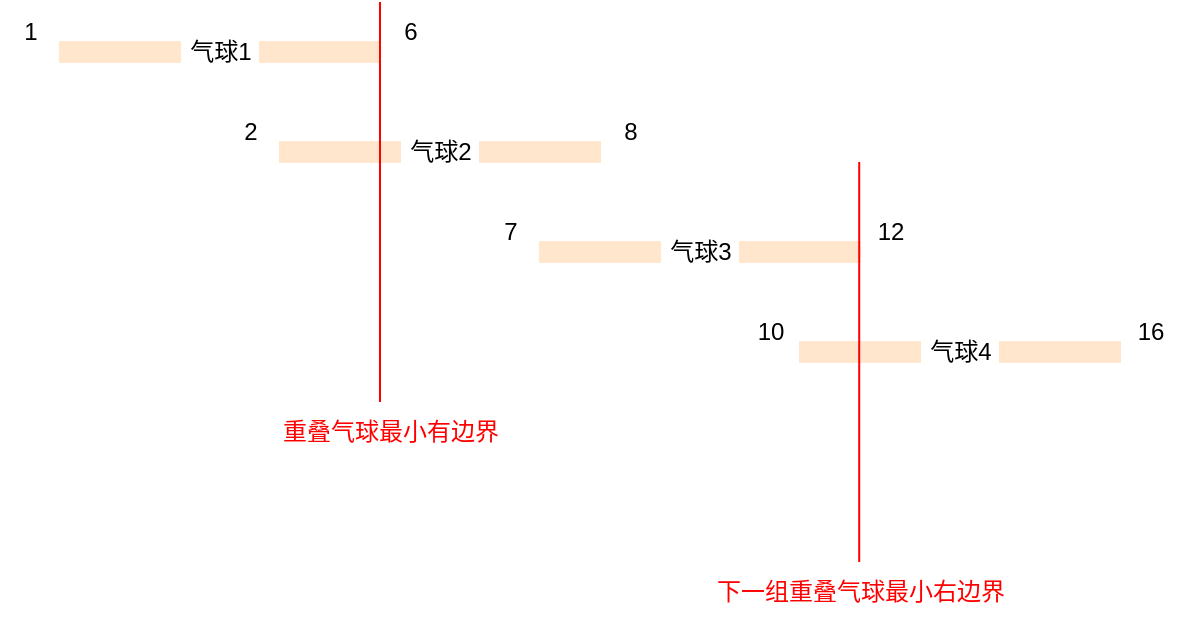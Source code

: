 <mxfile version="24.7.8">
  <diagram name="第 1 页" id="koRGf1SjUgFNw2wd3tNt">
    <mxGraphModel dx="763" dy="582" grid="1" gridSize="10" guides="1" tooltips="1" connect="1" arrows="1" fold="1" page="1" pageScale="1" pageWidth="827" pageHeight="1169" math="0" shadow="0">
      <root>
        <mxCell id="0" />
        <mxCell id="1" parent="0" />
        <mxCell id="wujexRSqnwPNc4iuARFo-5" value="" style="rounded=0;whiteSpace=wrap;html=1;fillColor=#FFE6CC;strokeColor=#FFE6CC;" vertex="1" parent="1">
          <mxGeometry x="210" y="180" width="60" height="10" as="geometry" />
        </mxCell>
        <mxCell id="wujexRSqnwPNc4iuARFo-6" value="气球1" style="text;html=1;align=center;verticalAlign=middle;resizable=0;points=[];autosize=1;strokeColor=none;fillColor=none;" vertex="1" parent="1">
          <mxGeometry x="265" y="170" width="50" height="30" as="geometry" />
        </mxCell>
        <mxCell id="wujexRSqnwPNc4iuARFo-7" value="" style="rounded=0;whiteSpace=wrap;html=1;fillColor=#FFE6CC;strokeColor=#FFE6CC;" vertex="1" parent="1">
          <mxGeometry x="310" y="180" width="60" height="10" as="geometry" />
        </mxCell>
        <mxCell id="wujexRSqnwPNc4iuARFo-8" value="1" style="text;html=1;align=center;verticalAlign=middle;resizable=0;points=[];autosize=1;strokeColor=none;fillColor=none;" vertex="1" parent="1">
          <mxGeometry x="180" y="160" width="30" height="30" as="geometry" />
        </mxCell>
        <mxCell id="wujexRSqnwPNc4iuARFo-9" value="6" style="text;html=1;align=center;verticalAlign=middle;resizable=0;points=[];autosize=1;strokeColor=none;fillColor=none;" vertex="1" parent="1">
          <mxGeometry x="370" y="160" width="30" height="30" as="geometry" />
        </mxCell>
        <mxCell id="wujexRSqnwPNc4iuARFo-10" value="" style="rounded=0;whiteSpace=wrap;html=1;fillColor=#FFE6CC;strokeColor=#FFE6CC;" vertex="1" parent="1">
          <mxGeometry x="320" y="230" width="60" height="10" as="geometry" />
        </mxCell>
        <mxCell id="wujexRSqnwPNc4iuARFo-11" value="气球2" style="text;html=1;align=center;verticalAlign=middle;resizable=0;points=[];autosize=1;strokeColor=none;fillColor=none;" vertex="1" parent="1">
          <mxGeometry x="375" y="220" width="50" height="30" as="geometry" />
        </mxCell>
        <mxCell id="wujexRSqnwPNc4iuARFo-12" value="" style="rounded=0;whiteSpace=wrap;html=1;fillColor=#FFE6CC;strokeColor=#FFE6CC;" vertex="1" parent="1">
          <mxGeometry x="420" y="230" width="60" height="10" as="geometry" />
        </mxCell>
        <mxCell id="wujexRSqnwPNc4iuARFo-13" value="2" style="text;html=1;align=center;verticalAlign=middle;resizable=0;points=[];autosize=1;strokeColor=none;fillColor=none;" vertex="1" parent="1">
          <mxGeometry x="290" y="210" width="30" height="30" as="geometry" />
        </mxCell>
        <mxCell id="wujexRSqnwPNc4iuARFo-14" value="8" style="text;html=1;align=center;verticalAlign=middle;resizable=0;points=[];autosize=1;strokeColor=none;fillColor=none;" vertex="1" parent="1">
          <mxGeometry x="480" y="210" width="30" height="30" as="geometry" />
        </mxCell>
        <mxCell id="wujexRSqnwPNc4iuARFo-15" value="" style="rounded=0;whiteSpace=wrap;html=1;fillColor=#FFE6CC;strokeColor=#FFE6CC;" vertex="1" parent="1">
          <mxGeometry x="450" y="280" width="60" height="10" as="geometry" />
        </mxCell>
        <mxCell id="wujexRSqnwPNc4iuARFo-16" value="气球3" style="text;html=1;align=center;verticalAlign=middle;resizable=0;points=[];autosize=1;strokeColor=none;fillColor=none;" vertex="1" parent="1">
          <mxGeometry x="505" y="270" width="50" height="30" as="geometry" />
        </mxCell>
        <mxCell id="wujexRSqnwPNc4iuARFo-17" value="" style="rounded=0;whiteSpace=wrap;html=1;fillColor=#FFE6CC;strokeColor=#FFE6CC;" vertex="1" parent="1">
          <mxGeometry x="550" y="280" width="60" height="10" as="geometry" />
        </mxCell>
        <mxCell id="wujexRSqnwPNc4iuARFo-18" value="7" style="text;html=1;align=center;verticalAlign=middle;resizable=0;points=[];autosize=1;strokeColor=none;fillColor=none;" vertex="1" parent="1">
          <mxGeometry x="420" y="260" width="30" height="30" as="geometry" />
        </mxCell>
        <mxCell id="wujexRSqnwPNc4iuARFo-19" value="12" style="text;html=1;align=center;verticalAlign=middle;resizable=0;points=[];autosize=1;strokeColor=none;fillColor=none;" vertex="1" parent="1">
          <mxGeometry x="605" y="260" width="40" height="30" as="geometry" />
        </mxCell>
        <mxCell id="wujexRSqnwPNc4iuARFo-20" value="" style="rounded=0;whiteSpace=wrap;html=1;fillColor=#FFE6CC;strokeColor=#FFE6CC;" vertex="1" parent="1">
          <mxGeometry x="580" y="330" width="60" height="10" as="geometry" />
        </mxCell>
        <mxCell id="wujexRSqnwPNc4iuARFo-21" value="气球4" style="text;html=1;align=center;verticalAlign=middle;resizable=0;points=[];autosize=1;strokeColor=none;fillColor=none;" vertex="1" parent="1">
          <mxGeometry x="635" y="320" width="50" height="30" as="geometry" />
        </mxCell>
        <mxCell id="wujexRSqnwPNc4iuARFo-22" value="" style="rounded=0;whiteSpace=wrap;html=1;fillColor=#FFE6CC;strokeColor=#FFE6CC;" vertex="1" parent="1">
          <mxGeometry x="680" y="330" width="60" height="10" as="geometry" />
        </mxCell>
        <mxCell id="wujexRSqnwPNc4iuARFo-23" value="10" style="text;html=1;align=center;verticalAlign=middle;resizable=0;points=[];autosize=1;strokeColor=none;fillColor=none;" vertex="1" parent="1">
          <mxGeometry x="545" y="310" width="40" height="30" as="geometry" />
        </mxCell>
        <mxCell id="wujexRSqnwPNc4iuARFo-24" value="16" style="text;html=1;align=center;verticalAlign=middle;resizable=0;points=[];autosize=1;strokeColor=none;fillColor=none;" vertex="1" parent="1">
          <mxGeometry x="735" y="310" width="40" height="30" as="geometry" />
        </mxCell>
        <mxCell id="wujexRSqnwPNc4iuARFo-25" value="" style="endArrow=none;html=1;rounded=0;strokeColor=#FF0000;" edge="1" parent="1">
          <mxGeometry width="50" height="50" relative="1" as="geometry">
            <mxPoint x="370" y="360" as="sourcePoint" />
            <mxPoint x="370" y="160" as="targetPoint" />
          </mxGeometry>
        </mxCell>
        <mxCell id="wujexRSqnwPNc4iuARFo-26" value="" style="endArrow=none;html=1;rounded=0;strokeColor=#FF0000;" edge="1" parent="1">
          <mxGeometry width="50" height="50" relative="1" as="geometry">
            <mxPoint x="609.6" y="440" as="sourcePoint" />
            <mxPoint x="609.6" y="240" as="targetPoint" />
          </mxGeometry>
        </mxCell>
        <mxCell id="wujexRSqnwPNc4iuARFo-27" value="重叠气球最小有边界" style="text;html=1;align=center;verticalAlign=middle;resizable=0;points=[];autosize=1;strokeColor=none;fillColor=none;fontColor=#FF0000;" vertex="1" parent="1">
          <mxGeometry x="310" y="360" width="130" height="30" as="geometry" />
        </mxCell>
        <mxCell id="wujexRSqnwPNc4iuARFo-28" value="下一组重叠气球最小右边界" style="text;html=1;align=center;verticalAlign=middle;resizable=0;points=[];autosize=1;strokeColor=none;fillColor=none;fontColor=#FF0000;" vertex="1" parent="1">
          <mxGeometry x="525" y="440" width="170" height="30" as="geometry" />
        </mxCell>
      </root>
    </mxGraphModel>
  </diagram>
</mxfile>
